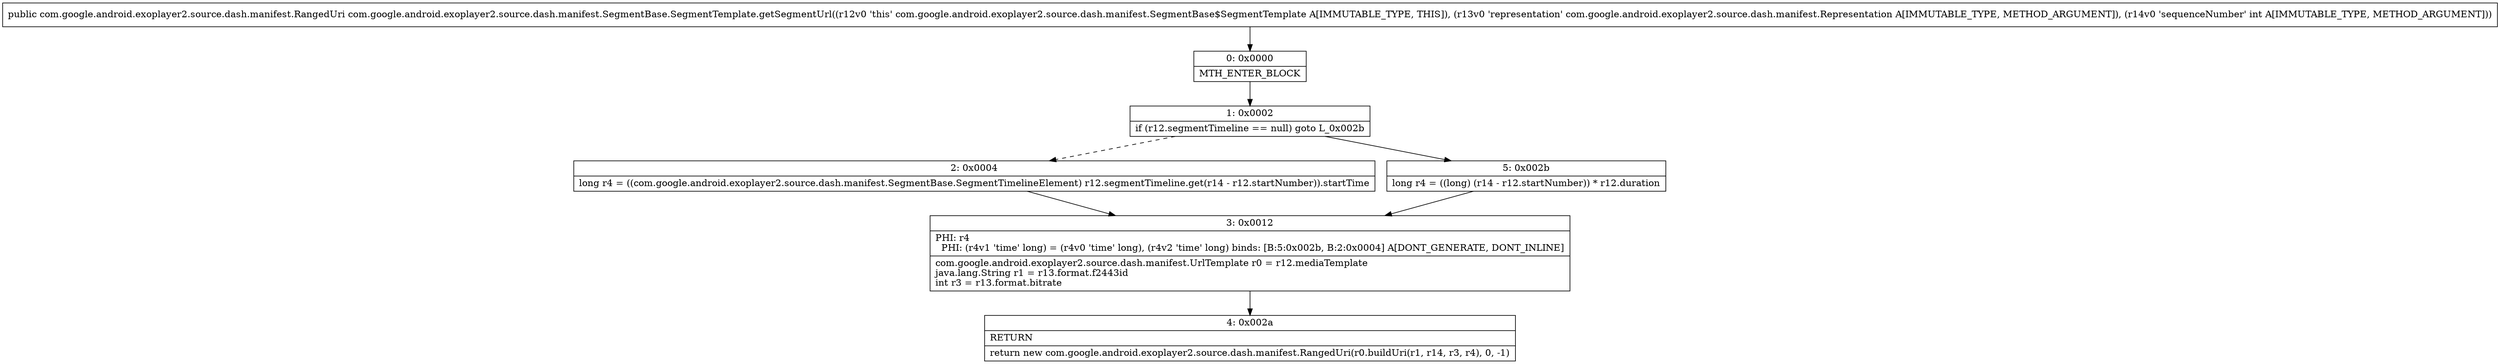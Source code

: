 digraph "CFG forcom.google.android.exoplayer2.source.dash.manifest.SegmentBase.SegmentTemplate.getSegmentUrl(Lcom\/google\/android\/exoplayer2\/source\/dash\/manifest\/Representation;I)Lcom\/google\/android\/exoplayer2\/source\/dash\/manifest\/RangedUri;" {
Node_0 [shape=record,label="{0\:\ 0x0000|MTH_ENTER_BLOCK\l}"];
Node_1 [shape=record,label="{1\:\ 0x0002|if (r12.segmentTimeline == null) goto L_0x002b\l}"];
Node_2 [shape=record,label="{2\:\ 0x0004|long r4 = ((com.google.android.exoplayer2.source.dash.manifest.SegmentBase.SegmentTimelineElement) r12.segmentTimeline.get(r14 \- r12.startNumber)).startTime\l}"];
Node_3 [shape=record,label="{3\:\ 0x0012|PHI: r4 \l  PHI: (r4v1 'time' long) = (r4v0 'time' long), (r4v2 'time' long) binds: [B:5:0x002b, B:2:0x0004] A[DONT_GENERATE, DONT_INLINE]\l|com.google.android.exoplayer2.source.dash.manifest.UrlTemplate r0 = r12.mediaTemplate\ljava.lang.String r1 = r13.format.f2443id\lint r3 = r13.format.bitrate\l}"];
Node_4 [shape=record,label="{4\:\ 0x002a|RETURN\l|return new com.google.android.exoplayer2.source.dash.manifest.RangedUri(r0.buildUri(r1, r14, r3, r4), 0, \-1)\l}"];
Node_5 [shape=record,label="{5\:\ 0x002b|long r4 = ((long) (r14 \- r12.startNumber)) * r12.duration\l}"];
MethodNode[shape=record,label="{public com.google.android.exoplayer2.source.dash.manifest.RangedUri com.google.android.exoplayer2.source.dash.manifest.SegmentBase.SegmentTemplate.getSegmentUrl((r12v0 'this' com.google.android.exoplayer2.source.dash.manifest.SegmentBase$SegmentTemplate A[IMMUTABLE_TYPE, THIS]), (r13v0 'representation' com.google.android.exoplayer2.source.dash.manifest.Representation A[IMMUTABLE_TYPE, METHOD_ARGUMENT]), (r14v0 'sequenceNumber' int A[IMMUTABLE_TYPE, METHOD_ARGUMENT])) }"];
MethodNode -> Node_0;
Node_0 -> Node_1;
Node_1 -> Node_2[style=dashed];
Node_1 -> Node_5;
Node_2 -> Node_3;
Node_3 -> Node_4;
Node_5 -> Node_3;
}

